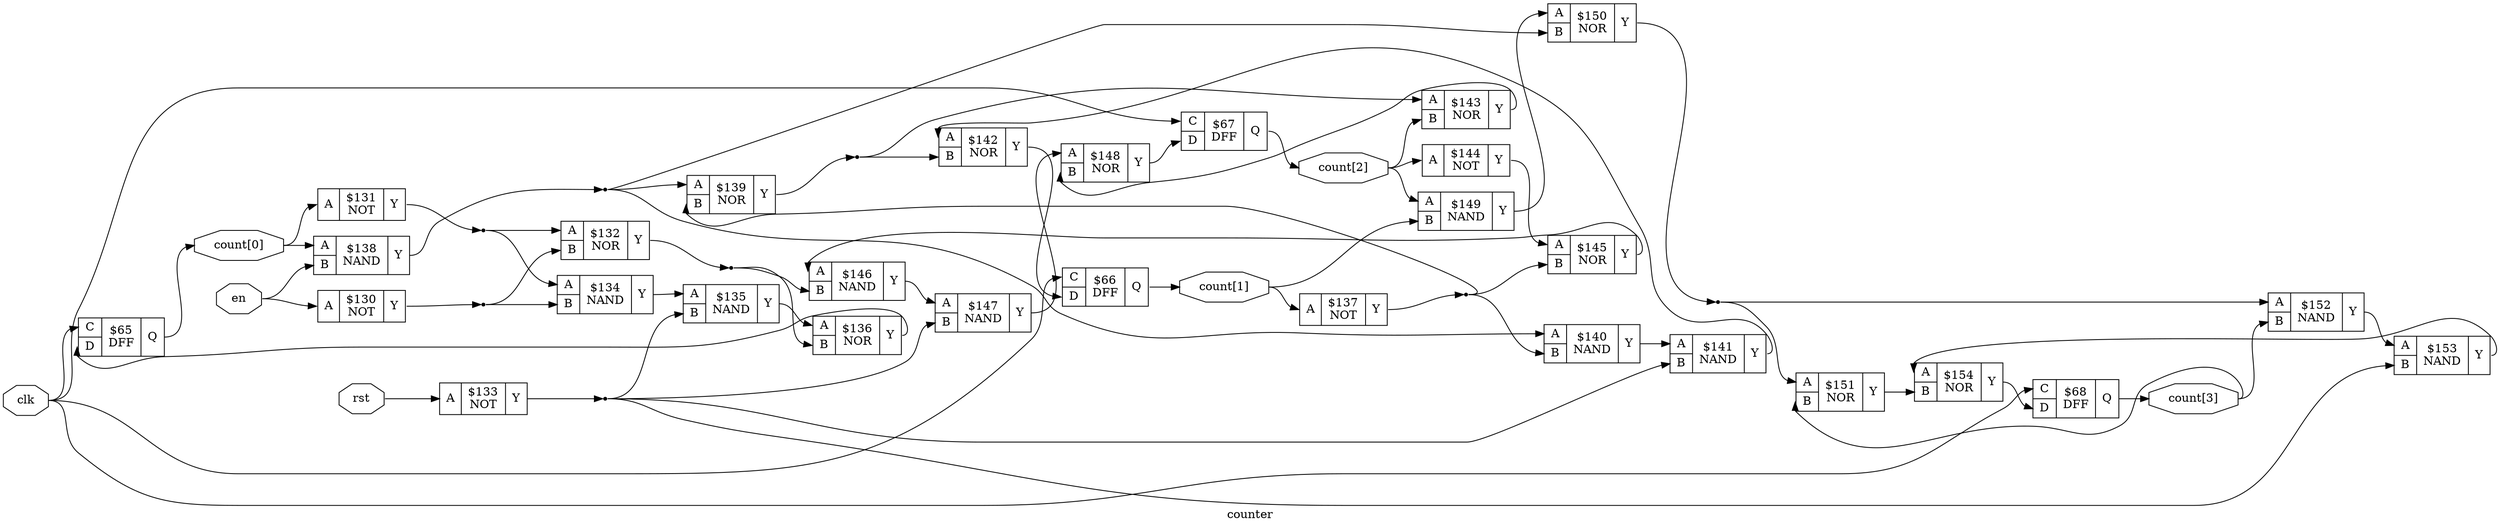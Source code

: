 digraph "counter" {
label="counter";
rankdir="LR";
remincross=true;
n27 [ shape=octagon, label="clk", color="black", fontcolor="black" ];
n28 [ shape=octagon, label="count[0]", color="black", fontcolor="black" ];
n29 [ shape=octagon, label="count[1]", color="black", fontcolor="black" ];
n30 [ shape=octagon, label="count[2]", color="black", fontcolor="black" ];
n31 [ shape=octagon, label="count[3]", color="black", fontcolor="black" ];
n32 [ shape=octagon, label="en", color="black", fontcolor="black" ];
n33 [ shape=octagon, label="rst", color="black", fontcolor="black" ];
c36 [ shape=record, label="{{<p34> A}|$130\nNOT|{<p35> Y}}" ];
c37 [ shape=record, label="{{<p34> A}|$131\nNOT|{<p35> Y}}" ];
c39 [ shape=record, label="{{<p34> A|<p38> B}|$132\nNOR|{<p35> Y}}" ];
c40 [ shape=record, label="{{<p34> A}|$133\nNOT|{<p35> Y}}" ];
c41 [ shape=record, label="{{<p34> A|<p38> B}|$134\nNAND|{<p35> Y}}" ];
c42 [ shape=record, label="{{<p34> A|<p38> B}|$135\nNAND|{<p35> Y}}" ];
c43 [ shape=record, label="{{<p34> A|<p38> B}|$136\nNOR|{<p35> Y}}" ];
c44 [ shape=record, label="{{<p34> A}|$137\nNOT|{<p35> Y}}" ];
c45 [ shape=record, label="{{<p34> A|<p38> B}|$138\nNAND|{<p35> Y}}" ];
c46 [ shape=record, label="{{<p34> A|<p38> B}|$139\nNOR|{<p35> Y}}" ];
c47 [ shape=record, label="{{<p34> A|<p38> B}|$140\nNAND|{<p35> Y}}" ];
c48 [ shape=record, label="{{<p34> A|<p38> B}|$141\nNAND|{<p35> Y}}" ];
c49 [ shape=record, label="{{<p34> A|<p38> B}|$142\nNOR|{<p35> Y}}" ];
c50 [ shape=record, label="{{<p34> A|<p38> B}|$143\nNOR|{<p35> Y}}" ];
c51 [ shape=record, label="{{<p34> A}|$144\nNOT|{<p35> Y}}" ];
c52 [ shape=record, label="{{<p34> A|<p38> B}|$145\nNOR|{<p35> Y}}" ];
c53 [ shape=record, label="{{<p34> A|<p38> B}|$146\nNAND|{<p35> Y}}" ];
c54 [ shape=record, label="{{<p34> A|<p38> B}|$147\nNAND|{<p35> Y}}" ];
c55 [ shape=record, label="{{<p34> A|<p38> B}|$148\nNOR|{<p35> Y}}" ];
c56 [ shape=record, label="{{<p34> A|<p38> B}|$149\nNAND|{<p35> Y}}" ];
c57 [ shape=record, label="{{<p34> A|<p38> B}|$150\nNOR|{<p35> Y}}" ];
c58 [ shape=record, label="{{<p34> A|<p38> B}|$151\nNOR|{<p35> Y}}" ];
c59 [ shape=record, label="{{<p34> A|<p38> B}|$152\nNAND|{<p35> Y}}" ];
c60 [ shape=record, label="{{<p34> A|<p38> B}|$153\nNAND|{<p35> Y}}" ];
c61 [ shape=record, label="{{<p34> A|<p38> B}|$154\nNOR|{<p35> Y}}" ];
c65 [ shape=record, label="{{<p62> C|<p63> D}|$65\nDFF|{<p64> Q}}" ];
c66 [ shape=record, label="{{<p62> C|<p63> D}|$66\nDFF|{<p64> Q}}" ];
c67 [ shape=record, label="{{<p62> C|<p63> D}|$67\nDFF|{<p64> Q}}" ];
c68 [ shape=record, label="{{<p62> C|<p63> D}|$68\nDFF|{<p64> Q}}" ];
c61:p35:e -> c68:p63:w [color="black", label=""];
c42:p35:e -> c43:p34:w [color="black", label=""];
n12 [ shape=point ];
c44:p35:e -> n12:w [color="black", label=""];
n12:e -> c46:p38:w [color="black", label=""];
n12:e -> c47:p38:w [color="black", label=""];
n12:e -> c52:p38:w [color="black", label=""];
n13 [ shape=point ];
c45:p35:e -> n13:w [color="black", label=""];
n13:e -> c46:p34:w [color="black", label=""];
n13:e -> c47:p34:w [color="black", label=""];
n13:e -> c57:p38:w [color="black", label=""];
n14 [ shape=point ];
c46:p35:e -> n14:w [color="black", label=""];
n14:e -> c49:p38:w [color="black", label=""];
n14:e -> c50:p34:w [color="black", label=""];
c47:p35:e -> c48:p34:w [color="black", label=""];
c48:p35:e -> c49:p34:w [color="black", label=""];
c50:p35:e -> c55:p38:w [color="black", label=""];
c51:p35:e -> c52:p34:w [color="black", label=""];
c52:p35:e -> c53:p34:w [color="black", label=""];
n2 [ shape=point ];
c36:p35:e -> n2:w [color="black", label=""];
n2:e -> c39:p38:w [color="black", label=""];
n2:e -> c41:p38:w [color="black", label=""];
c53:p35:e -> c54:p34:w [color="black", label=""];
c54:p35:e -> c55:p34:w [color="black", label=""];
c56:p35:e -> c57:p34:w [color="black", label=""];
n23 [ shape=point ];
c57:p35:e -> n23:w [color="black", label=""];
n23:e -> c58:p34:w [color="black", label=""];
n23:e -> c59:p34:w [color="black", label=""];
c58:p35:e -> c61:p38:w [color="black", label=""];
c59:p35:e -> c60:p34:w [color="black", label=""];
c60:p35:e -> c61:p34:w [color="black", label=""];
n27:e -> c65:p62:w [color="black", label=""];
n27:e -> c66:p62:w [color="black", label=""];
n27:e -> c67:p62:w [color="black", label=""];
n27:e -> c68:p62:w [color="black", label=""];
c65:p64:e -> n28:w [color="black", label=""];
n28:e -> c37:p34:w [color="black", label=""];
n28:e -> c45:p34:w [color="black", label=""];
c66:p64:e -> n29:w [color="black", label=""];
n29:e -> c44:p34:w [color="black", label=""];
n29:e -> c56:p38:w [color="black", label=""];
n3 [ shape=point ];
c37:p35:e -> n3:w [color="black", label=""];
n3:e -> c39:p34:w [color="black", label=""];
n3:e -> c41:p34:w [color="black", label=""];
c67:p64:e -> n30:w [color="black", label=""];
n30:e -> c50:p38:w [color="black", label=""];
n30:e -> c51:p34:w [color="black", label=""];
n30:e -> c56:p34:w [color="black", label=""];
c68:p64:e -> n31:w [color="black", label=""];
n31:e -> c58:p38:w [color="black", label=""];
n31:e -> c59:p38:w [color="black", label=""];
n32:e -> c36:p34:w [color="black", label=""];
n32:e -> c45:p38:w [color="black", label=""];
n33:e -> c40:p34:w [color="black", label=""];
c43:p35:e -> c65:p63:w [color="black", label=""];
n5 [ shape=point ];
c39:p35:e -> n5:w [color="black", label=""];
n5:e -> c43:p38:w [color="black", label=""];
n5:e -> c53:p38:w [color="black", label=""];
c49:p35:e -> c66:p63:w [color="black", label=""];
n7 [ shape=point ];
c40:p35:e -> n7:w [color="black", label=""];
n7:e -> c42:p38:w [color="black", label=""];
n7:e -> c48:p38:w [color="black", label=""];
n7:e -> c54:p38:w [color="black", label=""];
n7:e -> c60:p38:w [color="black", label=""];
c55:p35:e -> c67:p63:w [color="black", label=""];
c41:p35:e -> c42:p34:w [color="black", label=""];
}

